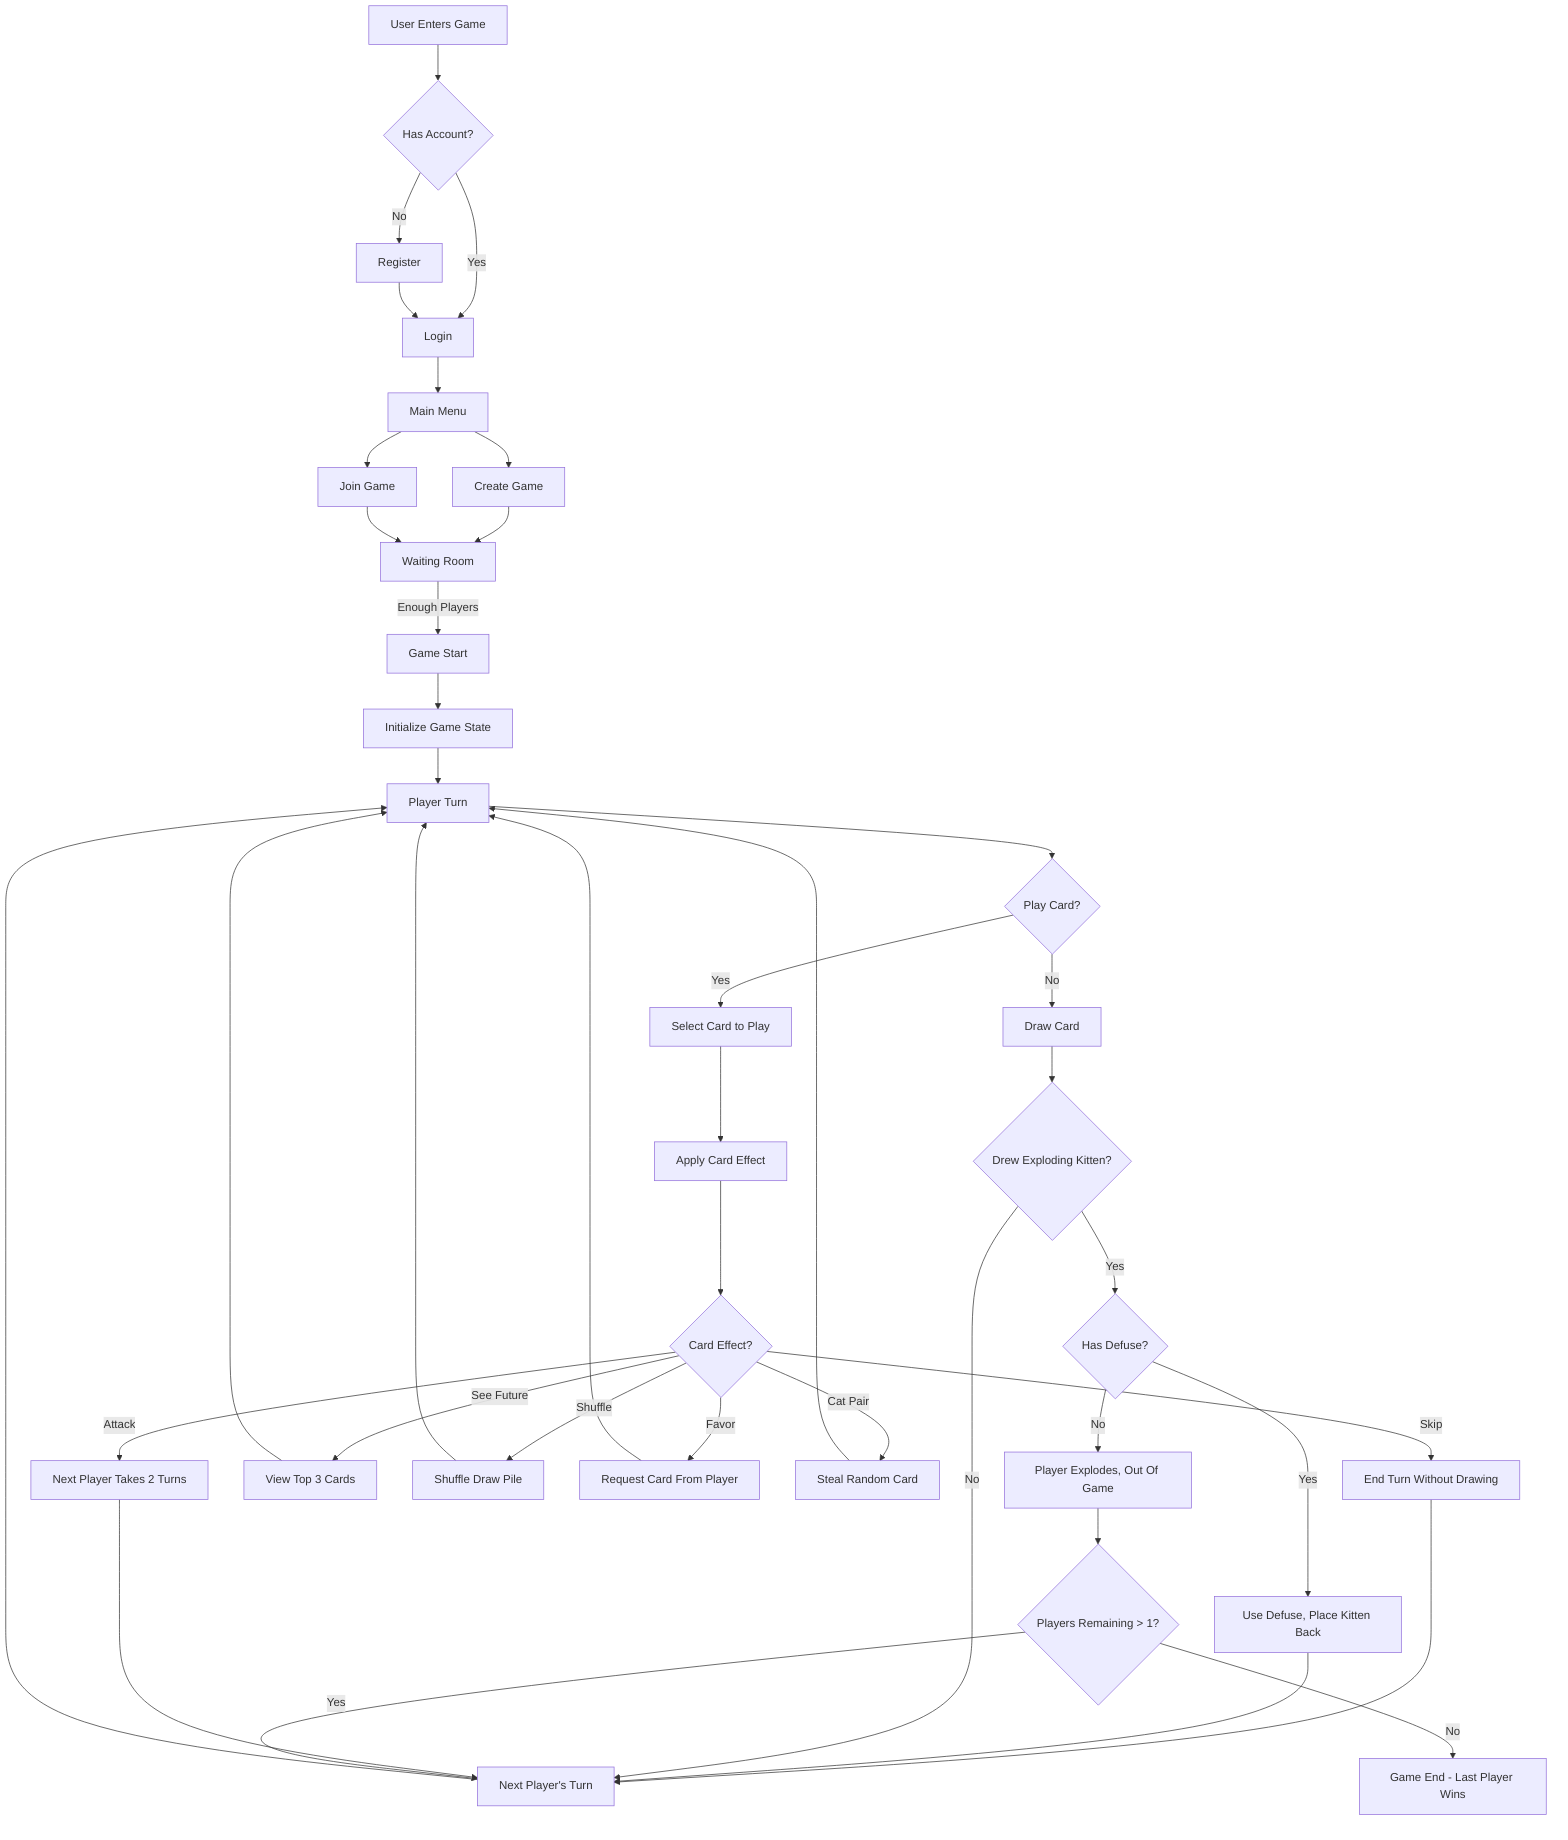 flowchart TD
    A[User Enters Game] --> B{Has Account?}
    B -->|No| C[Register]
    B -->|Yes| D[Login]
    C --> D
    D --> E[Main Menu]
    E --> F[Create Game]
    E --> G[Join Game]
    F --> H[Waiting Room]
    G --> H
    H --> |Enough Players| I[Game Start]
    I --> J[Initialize Game State]
    J --> K[Player Turn]
    
    K --> L{Play Card?}
    L -->|Yes| M[Select Card to Play]
    L -->|No| N[Draw Card]
    
    M --> O[Apply Card Effect]
    O --> P{Card Effect?}
    P -->|Attack| Q[Next Player Takes 2 Turns]
    P -->|Skip| R[End Turn Without Drawing]
    P -->|See Future| S[View Top 3 Cards]
    P -->|Shuffle| T[Shuffle Draw Pile]
    P -->|Favor| U[Request Card From Player]
    P -->|Cat Pair| V[Steal Random Card]
    
    S --> K
    T --> K
    U --> K
    V --> K
    R --> W[Next Player's Turn]
    
    N --> X{Drew Exploding Kitten?}
    X -->|Yes| Y{Has Defuse?}
    Y -->|Yes| Z[Use Defuse, Place Kitten Back]
    Y -->|No| AA[Player Explodes, Out Of Game]
    
    Z --> W
    X -->|No| W
    Q --> W
    AA --> AB{Players Remaining > 1?}
    AB -->|Yes| W
    AB -->|No| AC[Game End - Last Player Wins]
    
    W --> K